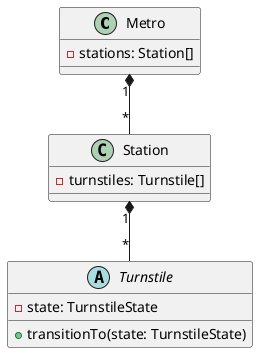 @startuml

class Metro
{
- stations: Station[]
}
class Station
{
- turnstiles: Turnstile[]
}

abstract class Turnstile
{
- state: TurnstileState
+ transitionTo(state: TurnstileState)
}


Metro "1" *-- "*" Station
Station "1" *-- "*" Turnstile


@enduml
